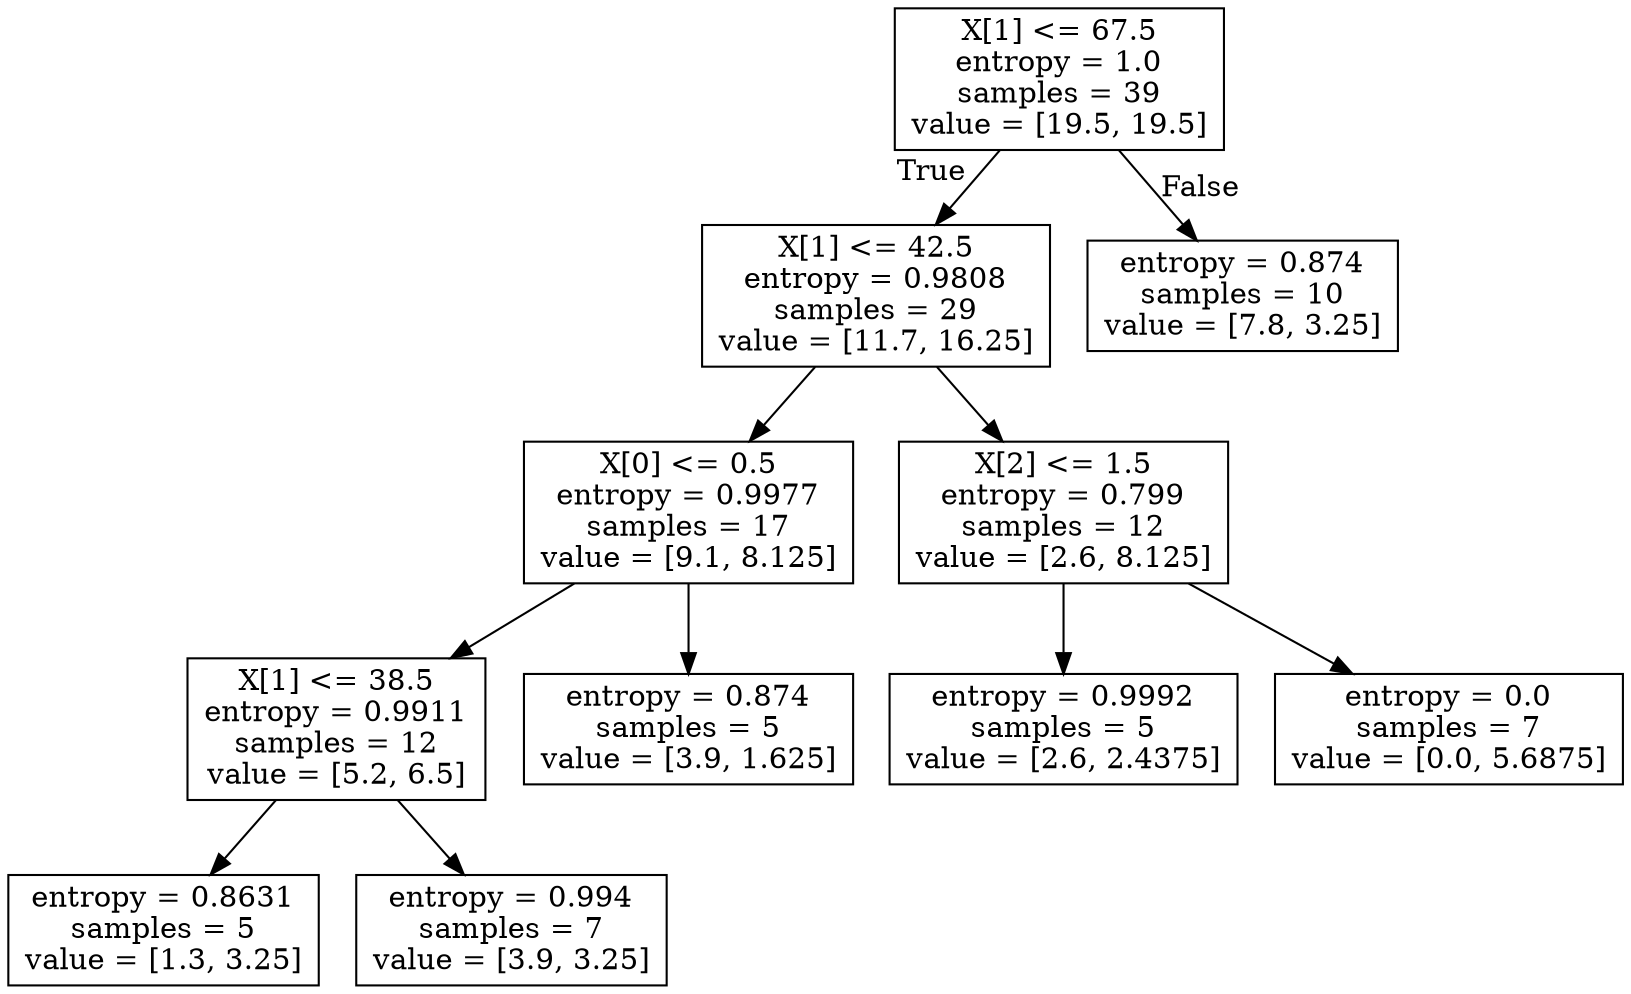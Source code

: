 digraph Tree {
node [shape=box] ;
0 [label="X[1] <= 67.5\nentropy = 1.0\nsamples = 39\nvalue = [19.5, 19.5]"] ;
1 [label="X[1] <= 42.5\nentropy = 0.9808\nsamples = 29\nvalue = [11.7, 16.25]"] ;
0 -> 1 [labeldistance=2.5, labelangle=45, headlabel="True"] ;
2 [label="X[0] <= 0.5\nentropy = 0.9977\nsamples = 17\nvalue = [9.1, 8.125]"] ;
1 -> 2 ;
3 [label="X[1] <= 38.5\nentropy = 0.9911\nsamples = 12\nvalue = [5.2, 6.5]"] ;
2 -> 3 ;
4 [label="entropy = 0.8631\nsamples = 5\nvalue = [1.3, 3.25]"] ;
3 -> 4 ;
5 [label="entropy = 0.994\nsamples = 7\nvalue = [3.9, 3.25]"] ;
3 -> 5 ;
6 [label="entropy = 0.874\nsamples = 5\nvalue = [3.9, 1.625]"] ;
2 -> 6 ;
7 [label="X[2] <= 1.5\nentropy = 0.799\nsamples = 12\nvalue = [2.6, 8.125]"] ;
1 -> 7 ;
8 [label="entropy = 0.9992\nsamples = 5\nvalue = [2.6, 2.4375]"] ;
7 -> 8 ;
9 [label="entropy = 0.0\nsamples = 7\nvalue = [0.0, 5.6875]"] ;
7 -> 9 ;
10 [label="entropy = 0.874\nsamples = 10\nvalue = [7.8, 3.25]"] ;
0 -> 10 [labeldistance=2.5, labelangle=-45, headlabel="False"] ;
}